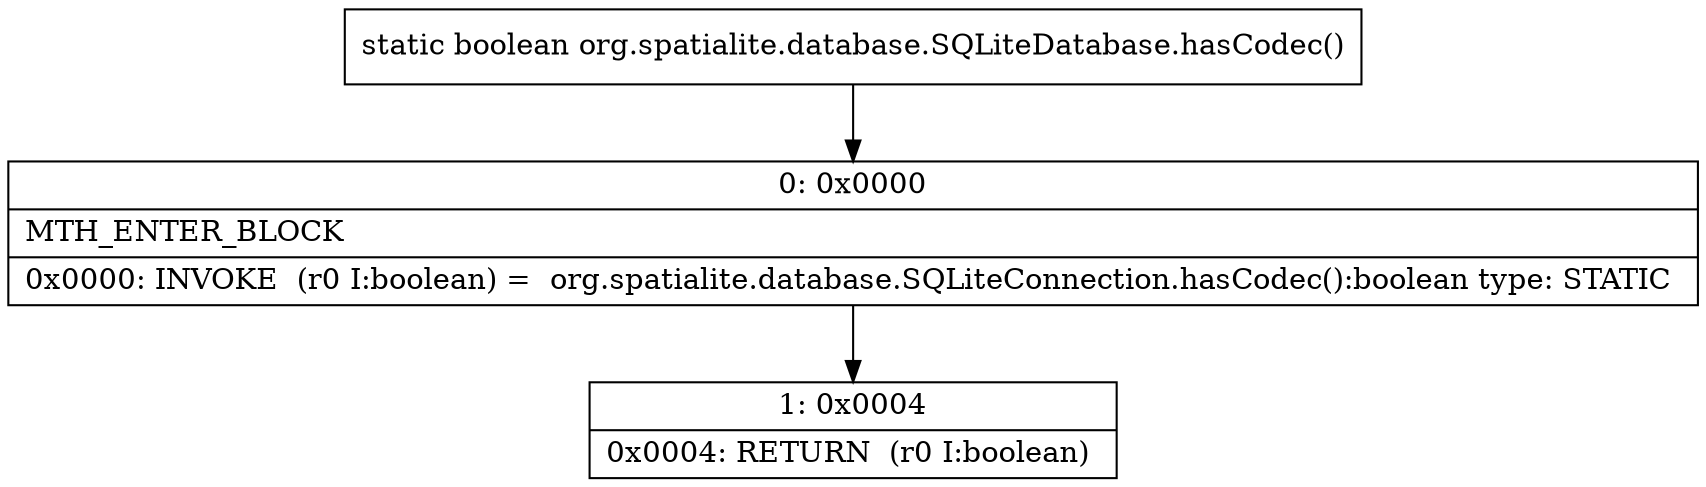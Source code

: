 digraph "CFG fororg.spatialite.database.SQLiteDatabase.hasCodec()Z" {
Node_0 [shape=record,label="{0\:\ 0x0000|MTH_ENTER_BLOCK\l|0x0000: INVOKE  (r0 I:boolean) =  org.spatialite.database.SQLiteConnection.hasCodec():boolean type: STATIC \l}"];
Node_1 [shape=record,label="{1\:\ 0x0004|0x0004: RETURN  (r0 I:boolean) \l}"];
MethodNode[shape=record,label="{static boolean org.spatialite.database.SQLiteDatabase.hasCodec() }"];
MethodNode -> Node_0;
Node_0 -> Node_1;
}

